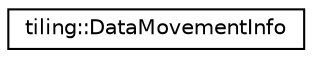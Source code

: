 digraph "Graphical Class Hierarchy"
{
 // LATEX_PDF_SIZE
  edge [fontname="Helvetica",fontsize="10",labelfontname="Helvetica",labelfontsize="10"];
  node [fontname="Helvetica",fontsize="10",shape=record];
  rankdir="LR";
  Node0 [label="tiling::DataMovementInfo",height=0.2,width=0.4,color="black", fillcolor="white", style="filled",URL="$structtiling_1_1DataMovementInfo.html",tooltip=" "];
}
